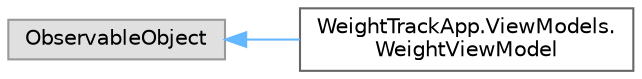 digraph "Graphical Class Hierarchy"
{
 // LATEX_PDF_SIZE
  bgcolor="transparent";
  edge [fontname=Helvetica,fontsize=10,labelfontname=Helvetica,labelfontsize=10];
  node [fontname=Helvetica,fontsize=10,shape=box,height=0.2,width=0.4];
  rankdir="LR";
  Node0 [id="Node000000",label="ObservableObject",height=0.2,width=0.4,color="grey60", fillcolor="#E0E0E0", style="filled",tooltip=" "];
  Node0 -> Node1 [id="edge11_Node000000_Node000001",dir="back",color="steelblue1",style="solid",tooltip=" "];
  Node1 [id="Node000001",label="WeightTrackApp.ViewModels.\lWeightViewModel",height=0.2,width=0.4,color="grey40", fillcolor="white", style="filled",URL="$class_weight_track_app_1_1_view_models_1_1_weight_view_model.html",tooltip="ViewModel for managing weight entries and providing data-binding for the UI."];
}
